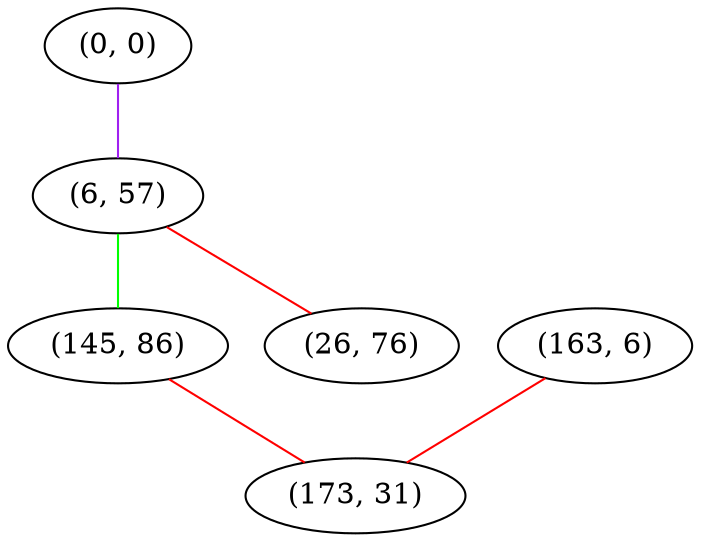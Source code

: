graph "" {
"(0, 0)";
"(6, 57)";
"(145, 86)";
"(163, 6)";
"(173, 31)";
"(26, 76)";
"(0, 0)" -- "(6, 57)"  [color=purple, key=0, weight=4];
"(6, 57)" -- "(145, 86)"  [color=green, key=0, weight=2];
"(6, 57)" -- "(26, 76)"  [color=red, key=0, weight=1];
"(145, 86)" -- "(173, 31)"  [color=red, key=0, weight=1];
"(163, 6)" -- "(173, 31)"  [color=red, key=0, weight=1];
}
